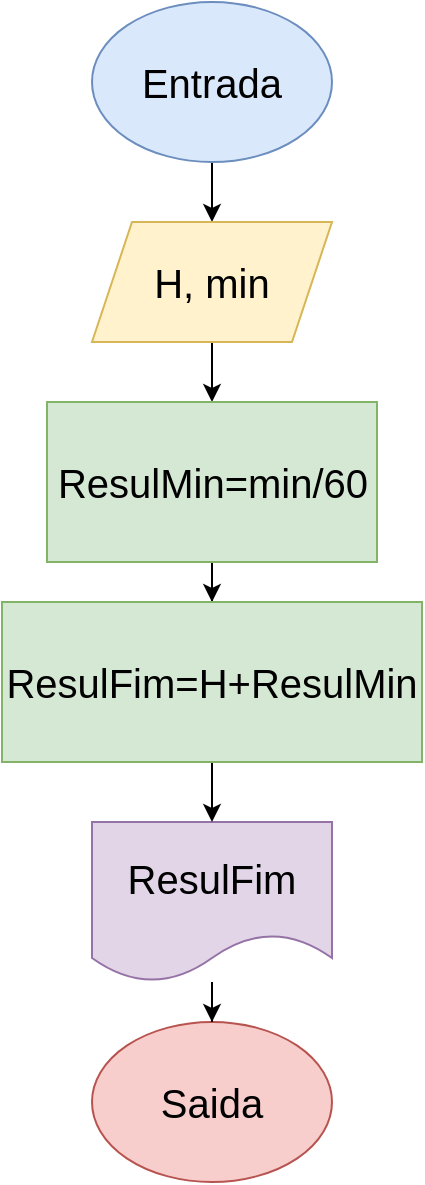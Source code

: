 <mxfile version="21.1.2" type="device">
  <diagram name="Página-1" id="xngk5yt8Od9m6TyXnnqF">
    <mxGraphModel dx="1134" dy="671" grid="1" gridSize="10" guides="1" tooltips="1" connect="1" arrows="1" fold="1" page="1" pageScale="1" pageWidth="827" pageHeight="1169" math="0" shadow="0">
      <root>
        <mxCell id="0" />
        <mxCell id="1" parent="0" />
        <mxCell id="KwgllaLWkfczSSwvtZiD-7" style="edgeStyle=orthogonalEdgeStyle;rounded=0;orthogonalLoop=1;jettySize=auto;html=1;" edge="1" parent="1" source="KwgllaLWkfczSSwvtZiD-1" target="KwgllaLWkfczSSwvtZiD-3">
          <mxGeometry relative="1" as="geometry" />
        </mxCell>
        <mxCell id="KwgllaLWkfczSSwvtZiD-1" value="Entrada" style="ellipse;whiteSpace=wrap;html=1;fontSize=20;fillColor=#dae8fc;strokeColor=#6c8ebf;" vertex="1" parent="1">
          <mxGeometry x="360" y="160" width="120" height="80" as="geometry" />
        </mxCell>
        <mxCell id="KwgllaLWkfczSSwvtZiD-2" value="Saida" style="ellipse;whiteSpace=wrap;html=1;fontSize=20;fillColor=#f8cecc;strokeColor=#b85450;" vertex="1" parent="1">
          <mxGeometry x="360" y="670" width="120" height="80" as="geometry" />
        </mxCell>
        <mxCell id="KwgllaLWkfczSSwvtZiD-8" style="edgeStyle=orthogonalEdgeStyle;rounded=0;orthogonalLoop=1;jettySize=auto;html=1;" edge="1" parent="1" source="KwgllaLWkfczSSwvtZiD-3" target="KwgllaLWkfczSSwvtZiD-5">
          <mxGeometry relative="1" as="geometry" />
        </mxCell>
        <mxCell id="KwgllaLWkfczSSwvtZiD-3" value="H, min" style="shape=parallelogram;perimeter=parallelogramPerimeter;whiteSpace=wrap;html=1;fixedSize=1;fontSize=20;fillColor=#fff2cc;strokeColor=#d6b656;" vertex="1" parent="1">
          <mxGeometry x="360" y="270" width="120" height="60" as="geometry" />
        </mxCell>
        <mxCell id="KwgllaLWkfczSSwvtZiD-11" style="edgeStyle=orthogonalEdgeStyle;rounded=0;orthogonalLoop=1;jettySize=auto;html=1;" edge="1" parent="1" source="KwgllaLWkfczSSwvtZiD-4" target="KwgllaLWkfczSSwvtZiD-2">
          <mxGeometry relative="1" as="geometry" />
        </mxCell>
        <mxCell id="KwgllaLWkfczSSwvtZiD-4" value="ResulFim" style="shape=document;whiteSpace=wrap;html=1;boundedLbl=1;fontSize=20;fillColor=#e1d5e7;strokeColor=#9673a6;" vertex="1" parent="1">
          <mxGeometry x="360" y="570" width="120" height="80" as="geometry" />
        </mxCell>
        <mxCell id="KwgllaLWkfczSSwvtZiD-9" style="edgeStyle=orthogonalEdgeStyle;rounded=0;orthogonalLoop=1;jettySize=auto;html=1;" edge="1" parent="1" source="KwgllaLWkfczSSwvtZiD-5" target="KwgllaLWkfczSSwvtZiD-6">
          <mxGeometry relative="1" as="geometry" />
        </mxCell>
        <mxCell id="KwgllaLWkfczSSwvtZiD-5" value="ResulMin=min/60" style="rounded=0;whiteSpace=wrap;html=1;fontSize=20;fillColor=#d5e8d4;strokeColor=#82b366;" vertex="1" parent="1">
          <mxGeometry x="337.5" y="360" width="165" height="80" as="geometry" />
        </mxCell>
        <mxCell id="KwgllaLWkfczSSwvtZiD-10" style="edgeStyle=orthogonalEdgeStyle;rounded=0;orthogonalLoop=1;jettySize=auto;html=1;" edge="1" parent="1" source="KwgllaLWkfczSSwvtZiD-6" target="KwgllaLWkfczSSwvtZiD-4">
          <mxGeometry relative="1" as="geometry" />
        </mxCell>
        <mxCell id="KwgllaLWkfczSSwvtZiD-6" value="ResulFim=H+ResulMin" style="rounded=0;whiteSpace=wrap;html=1;fontSize=20;fillColor=#d5e8d4;strokeColor=#82b366;" vertex="1" parent="1">
          <mxGeometry x="315" y="460" width="210" height="80" as="geometry" />
        </mxCell>
      </root>
    </mxGraphModel>
  </diagram>
</mxfile>
